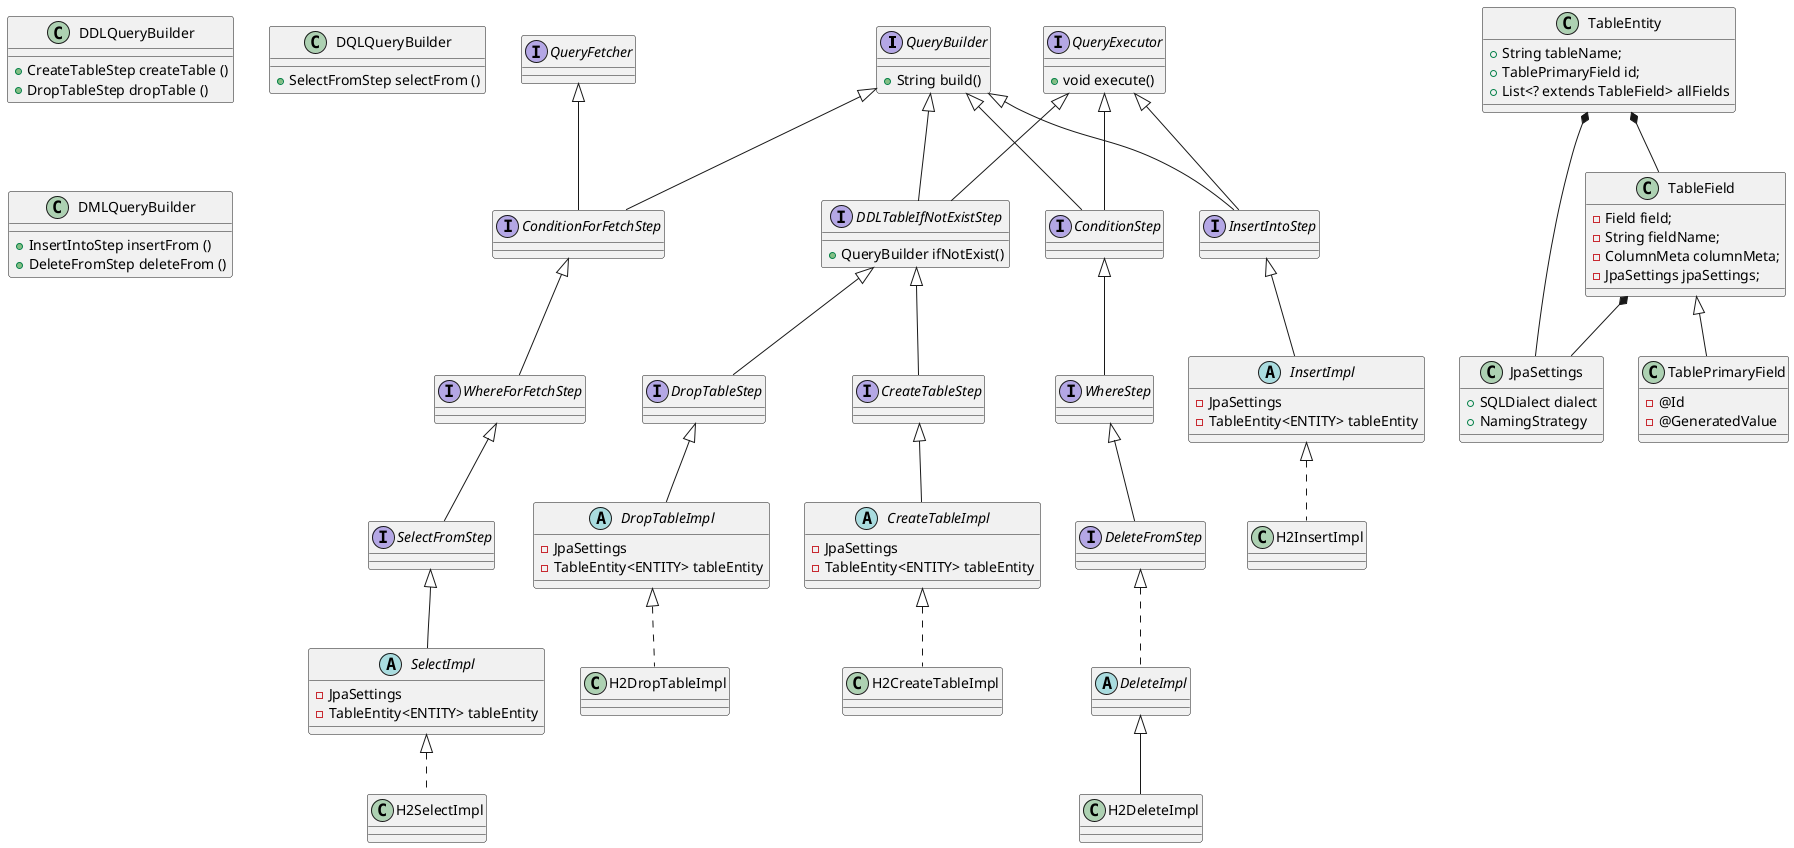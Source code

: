 @startuml
interface QueryBuilder {
    + String build()
}

' QueryBuilder 들
class DDLQueryBuilder {
    + CreateTableStep createTable ()
    + DropTableStep dropTable ()
}

class DQLQueryBuilder {
    + SelectFromStep selectFrom ()
}

class DMLQueryBuilder {
    + InsertIntoStep insertFrom ()
    + DeleteFromStep deleteFrom ()
}


' 이거도 그리면 좋지만 안이쁘니 숨기자...
'DDLQueryBuilder -[hidden]..> CreateTableStep:returns
'DDLQueryBuilder -[hidden]..> DropTableStep:returns

'DMLQueryBuilder -[hidden]..> InsertIntoStep:returns
'DMLQueryBuilder -[hidden]..> DeleteFromStep:returns

' Step 들 정의
interface CreateTableStep extends DDLTableIfNotExistStep {

}

interface DropTableStep extends DDLTableIfNotExistStep {

}

interface SelectFromStep extends WhereForFetchStep {

}

interface WhereForFetchStep extends ConditionForFetchStep {

}

interface ConditionForFetchStep extends QueryFetcher, QueryBuilder {

}

interface DeleteFromStep extends WhereStep {

}


interface WhereStep extends ConditionStep {

}

interface InsertIntoStep extends QueryBuilder, QueryExecutor {

}

interface ConditionStep extends QueryBuilder, QueryExecutor {

}

abstract class DeleteImpl implements DeleteFromStep {

}

class H2DeleteImpl extends DeleteImpl {

}

interface DDLTableIfNotExistStep extends QueryBuilder, QueryExecutor {
    + QueryBuilder ifNotExist()
}

interface QueryExecutor {
    + void execute()
}

abstract class CreateTableImpl extends CreateTableStep{
    - JpaSettings
    - TableEntity<ENTITY> tableEntity
}

class H2CreateTableImpl implements CreateTableImpl {

}

' DROP
abstract class DropTableImpl extends DropTableStep {
    - JpaSettings
    - TableEntity<ENTITY> tableEntity
}

class H2DropTableImpl implements DropTableImpl {

}

' INSERT
abstract class InsertImpl extends InsertIntoStep {
    - JpaSettings
    - TableEntity<ENTITY> tableEntity
}

class H2InsertImpl implements InsertImpl {

}

' SELECT
abstract class SelectImpl extends SelectFromStep {
    - JpaSettings
    - TableEntity<ENTITY> tableEntity
}

class H2SelectImpl implements SelectImpl {

}

class JpaSettings {
    + SQLDialect dialect
    + NamingStrategy
}

TableEntity *--	TableField
TableEntity *--	JpaSettings

TableField *-- JpaSettings

class TableEntity {
    + String tableName;
    + TablePrimaryField id;
    + List<? extends TableField> allFields
}

class TableField {
    - Field field;
    - String fieldName;
    - ColumnMeta columnMeta;
    - JpaSettings jpaSettings;
}

class TablePrimaryField extends TableField {
    - @Id
    - @GeneratedValue
}

@enduml
